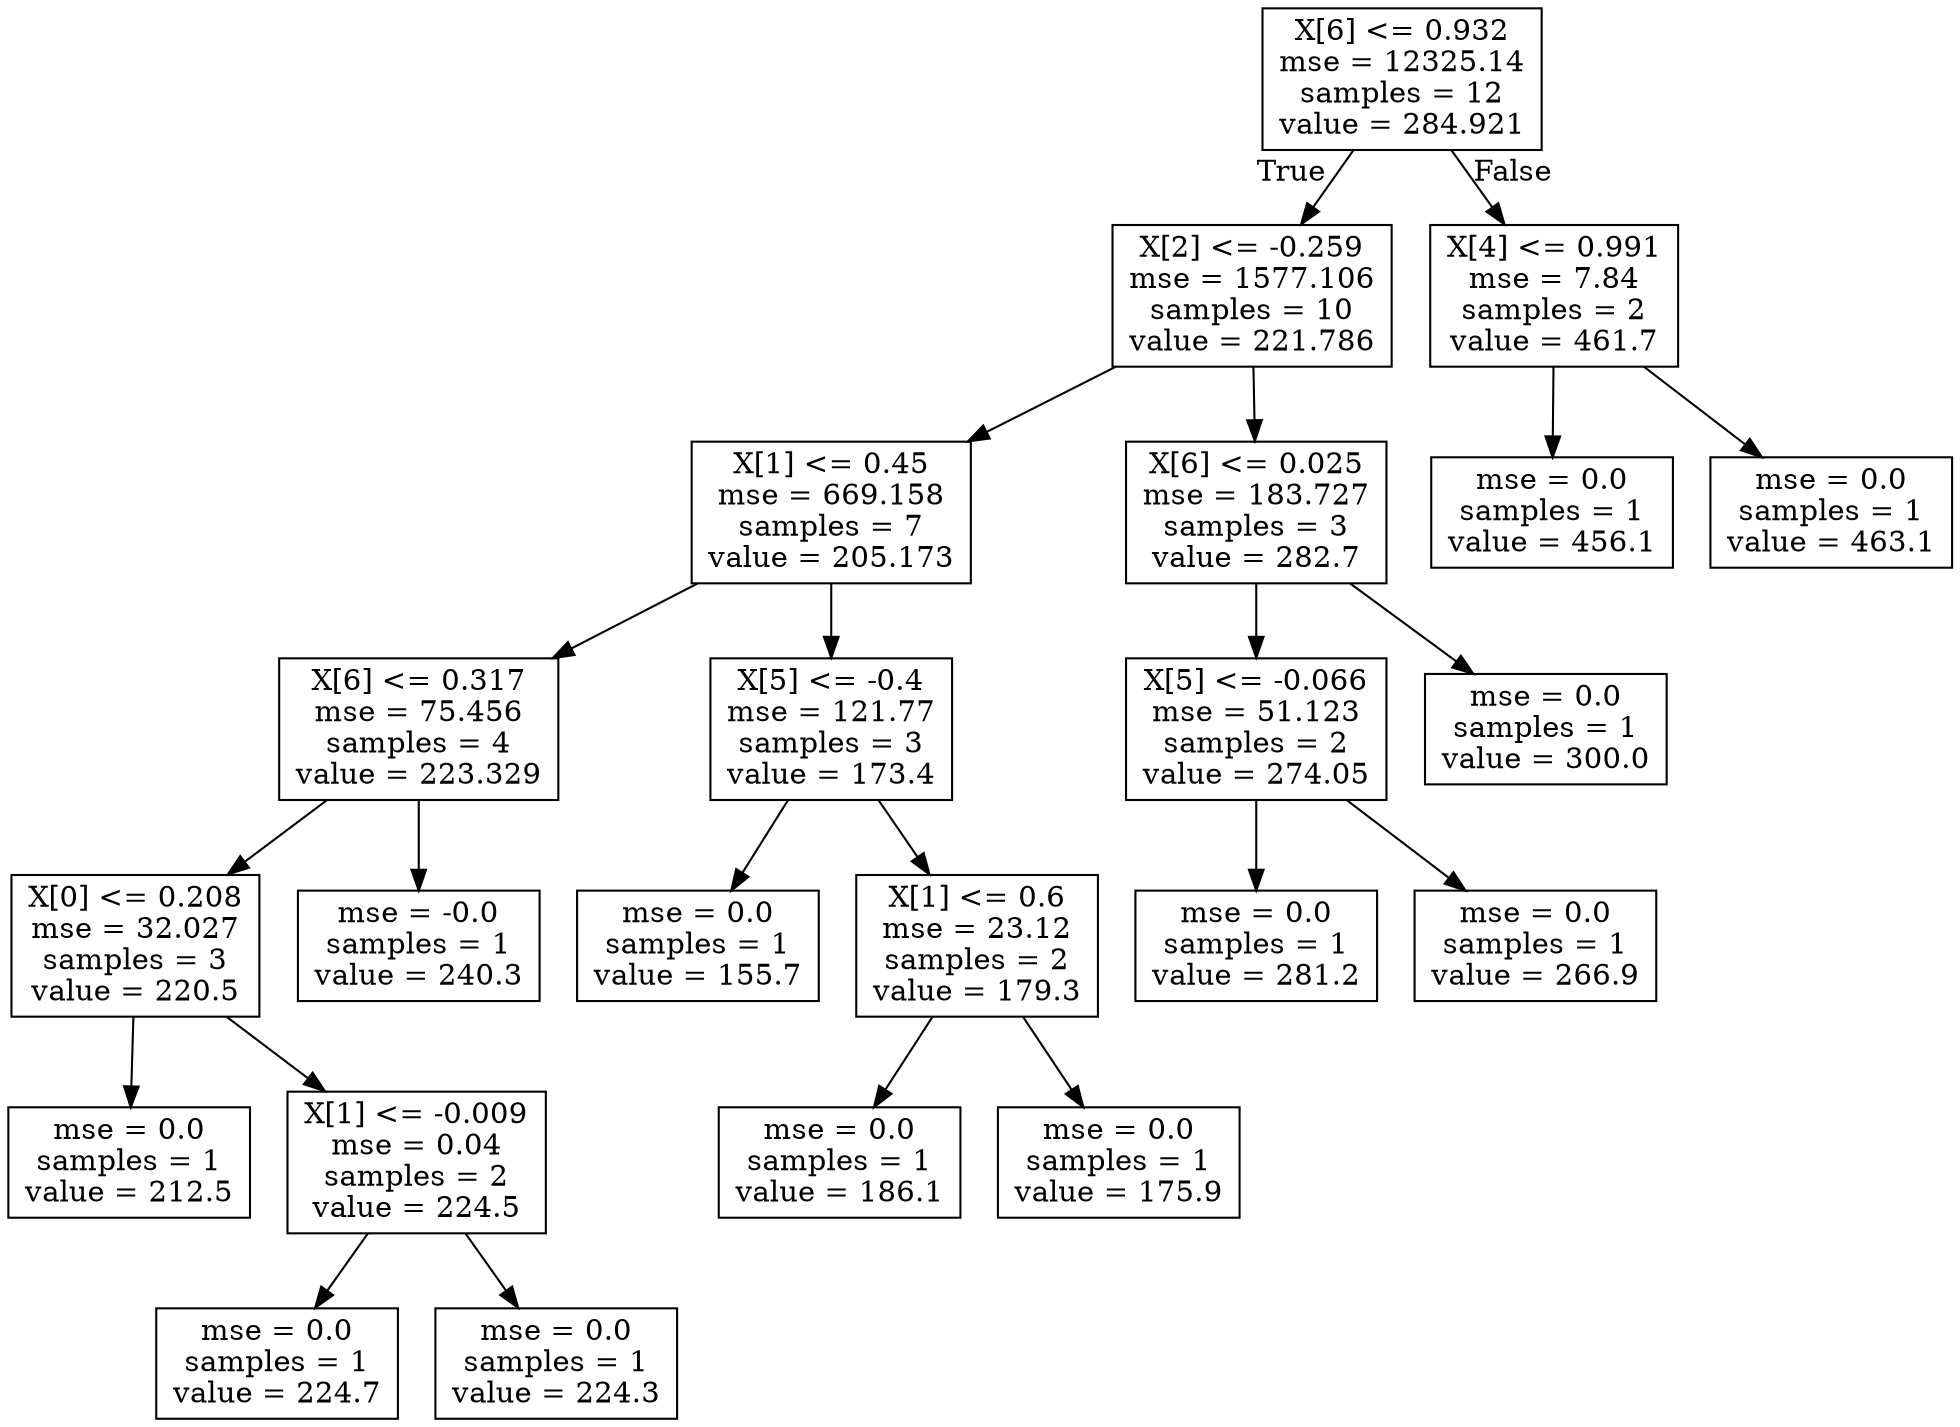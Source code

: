 digraph Tree {
node [shape=box] ;
0 [label="X[6] <= 0.932\nmse = 12325.14\nsamples = 12\nvalue = 284.921"] ;
1 [label="X[2] <= -0.259\nmse = 1577.106\nsamples = 10\nvalue = 221.786"] ;
0 -> 1 [labeldistance=2.5, labelangle=45, headlabel="True"] ;
2 [label="X[1] <= 0.45\nmse = 669.158\nsamples = 7\nvalue = 205.173"] ;
1 -> 2 ;
3 [label="X[6] <= 0.317\nmse = 75.456\nsamples = 4\nvalue = 223.329"] ;
2 -> 3 ;
4 [label="X[0] <= 0.208\nmse = 32.027\nsamples = 3\nvalue = 220.5"] ;
3 -> 4 ;
5 [label="mse = 0.0\nsamples = 1\nvalue = 212.5"] ;
4 -> 5 ;
6 [label="X[1] <= -0.009\nmse = 0.04\nsamples = 2\nvalue = 224.5"] ;
4 -> 6 ;
7 [label="mse = 0.0\nsamples = 1\nvalue = 224.7"] ;
6 -> 7 ;
8 [label="mse = 0.0\nsamples = 1\nvalue = 224.3"] ;
6 -> 8 ;
9 [label="mse = -0.0\nsamples = 1\nvalue = 240.3"] ;
3 -> 9 ;
10 [label="X[5] <= -0.4\nmse = 121.77\nsamples = 3\nvalue = 173.4"] ;
2 -> 10 ;
11 [label="mse = 0.0\nsamples = 1\nvalue = 155.7"] ;
10 -> 11 ;
12 [label="X[1] <= 0.6\nmse = 23.12\nsamples = 2\nvalue = 179.3"] ;
10 -> 12 ;
13 [label="mse = 0.0\nsamples = 1\nvalue = 186.1"] ;
12 -> 13 ;
14 [label="mse = 0.0\nsamples = 1\nvalue = 175.9"] ;
12 -> 14 ;
15 [label="X[6] <= 0.025\nmse = 183.727\nsamples = 3\nvalue = 282.7"] ;
1 -> 15 ;
16 [label="X[5] <= -0.066\nmse = 51.123\nsamples = 2\nvalue = 274.05"] ;
15 -> 16 ;
17 [label="mse = 0.0\nsamples = 1\nvalue = 281.2"] ;
16 -> 17 ;
18 [label="mse = 0.0\nsamples = 1\nvalue = 266.9"] ;
16 -> 18 ;
19 [label="mse = 0.0\nsamples = 1\nvalue = 300.0"] ;
15 -> 19 ;
20 [label="X[4] <= 0.991\nmse = 7.84\nsamples = 2\nvalue = 461.7"] ;
0 -> 20 [labeldistance=2.5, labelangle=-45, headlabel="False"] ;
21 [label="mse = 0.0\nsamples = 1\nvalue = 456.1"] ;
20 -> 21 ;
22 [label="mse = 0.0\nsamples = 1\nvalue = 463.1"] ;
20 -> 22 ;
}